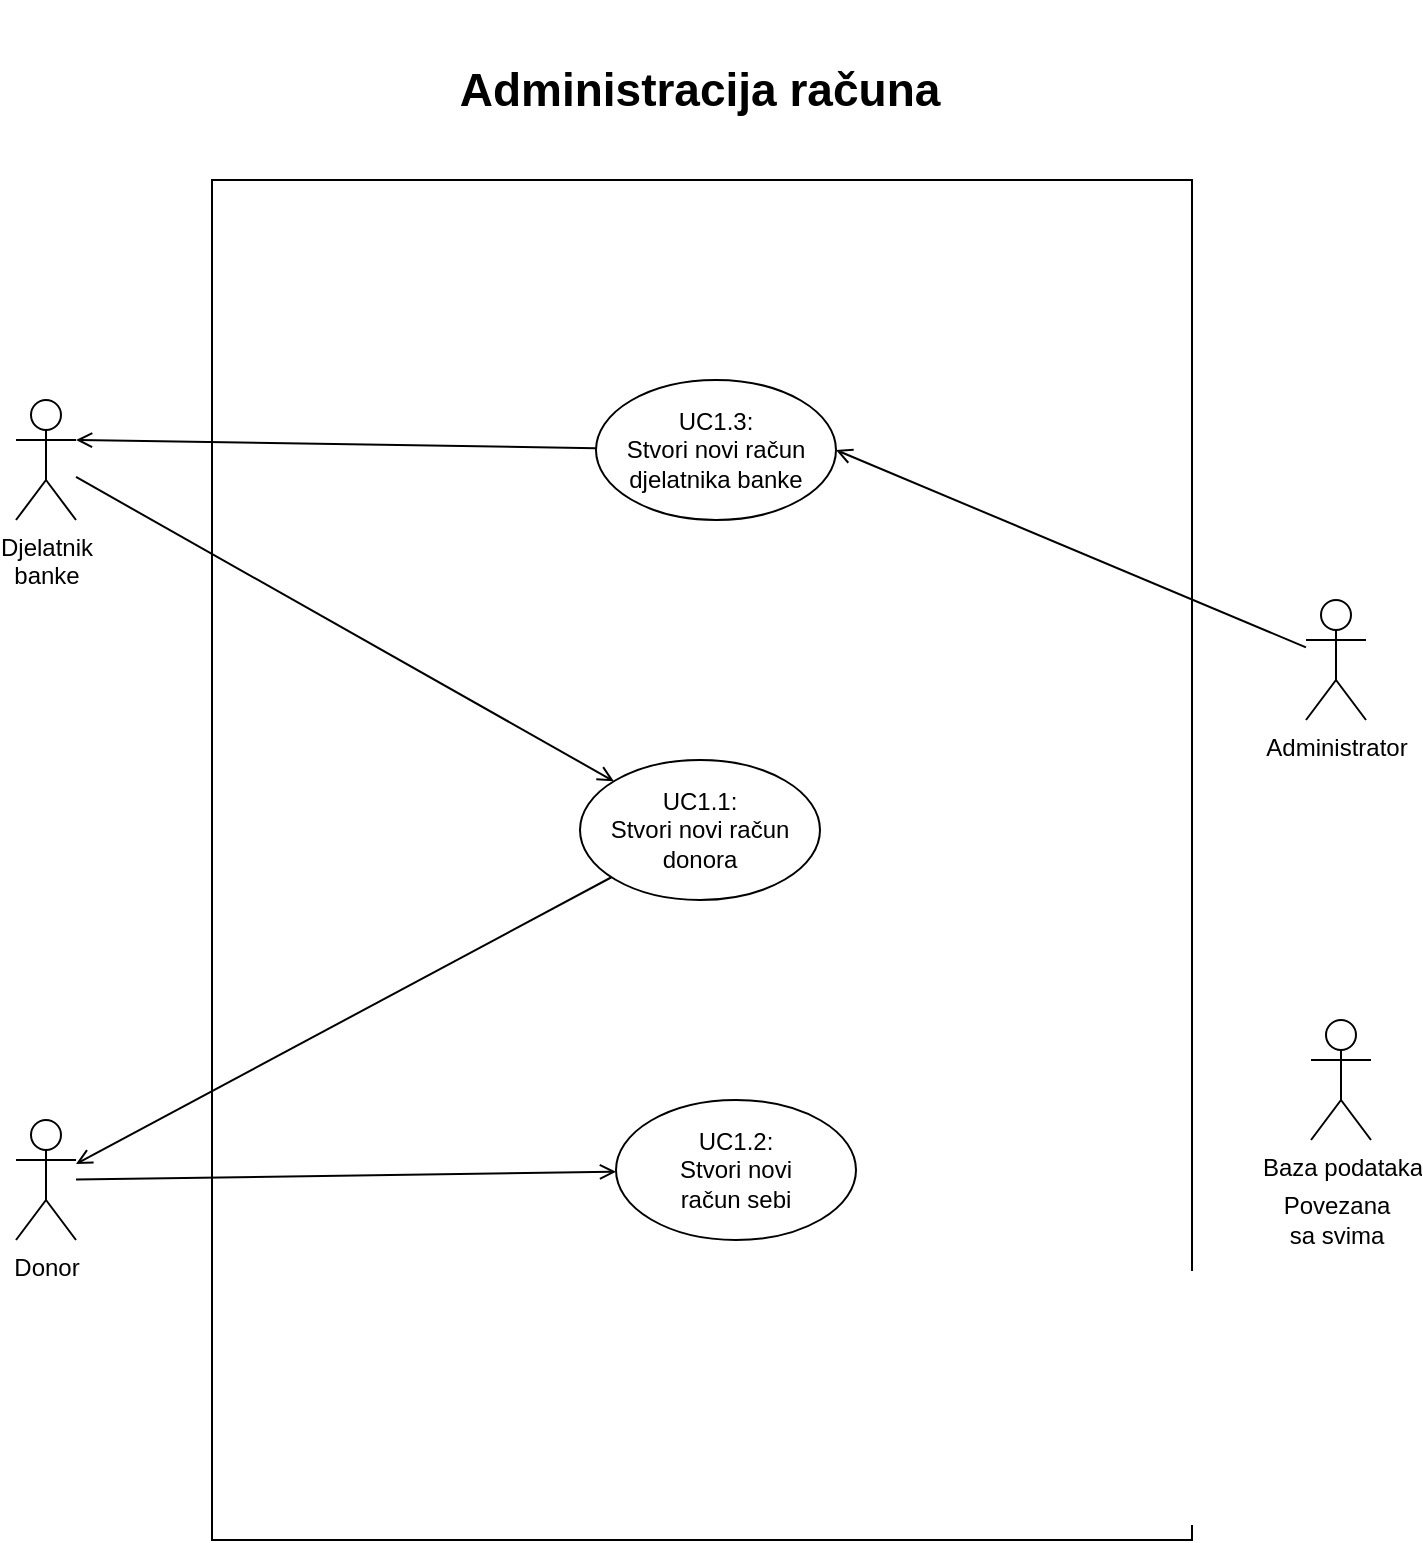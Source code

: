 <mxfile version="13.9.9" type="device" pages="6"><diagram id="UDbmSw3-b7G08Wq9L8JG" name="1 - Administracija računa"><mxGraphModel dx="1086" dy="806" grid="1" gridSize="10" guides="1" tooltips="1" connect="1" arrows="1" fold="1" page="1" pageScale="1" pageWidth="827" pageHeight="1169" math="0" shadow="0"><root><mxCell id="0"/><mxCell id="1" parent="0"/><mxCell id="YLFjxjQVgrT_yQpG1QcT-23" value="" style="rounded=0;whiteSpace=wrap;html=1;" parent="1" vertex="1"><mxGeometry x="168" y="200" width="490" height="680" as="geometry"/></mxCell><mxCell id="YLFjxjQVgrT_yQpG1QcT-1" value="UC1.1:&lt;br&gt;Stvori novi račun donora" style="ellipse;whiteSpace=wrap;html=1;" parent="1" vertex="1"><mxGeometry x="352" y="490" width="120" height="70" as="geometry"/></mxCell><mxCell id="HblXDDCZq3bCFbvhQbTp-3" style="rounded=0;orthogonalLoop=1;jettySize=auto;html=1;entryX=1;entryY=0.5;entryDx=0;entryDy=0;endArrow=open;endFill=0;" parent="1" source="YLFjxjQVgrT_yQpG1QcT-10" target="HblXDDCZq3bCFbvhQbTp-1" edge="1"><mxGeometry relative="1" as="geometry"/></mxCell><object label="Administrator" id="YLFjxjQVgrT_yQpG1QcT-10"><mxCell style="shape=umlActor;verticalLabelPosition=bottom;verticalAlign=top;html=1;outlineConnect=0;" parent="1" vertex="1"><mxGeometry x="715" y="410" width="30" height="60" as="geometry"/></mxCell></object><mxCell id="YLFjxjQVgrT_yQpG1QcT-11" value="Baza podataka" style="shape=umlActor;verticalLabelPosition=bottom;verticalAlign=top;html=1;outlineConnect=0;" parent="1" vertex="1"><mxGeometry x="717.5" y="620" width="30" height="60" as="geometry"/></mxCell><mxCell id="YLFjxjQVgrT_yQpG1QcT-19" style="edgeStyle=none;rounded=0;orthogonalLoop=1;jettySize=auto;html=1;endArrow=open;endFill=0;" parent="1" source="YLFjxjQVgrT_yQpG1QcT-12" target="YLFjxjQVgrT_yQpG1QcT-1" edge="1"><mxGeometry relative="1" as="geometry"/></mxCell><mxCell id="YLFjxjQVgrT_yQpG1QcT-12" value="Djelatnik&lt;br&gt;banke" style="shape=umlActor;verticalLabelPosition=bottom;verticalAlign=top;html=1;outlineConnect=0;" parent="1" vertex="1"><mxGeometry x="70" y="310" width="30" height="60" as="geometry"/></mxCell><mxCell id="iR_H6cXCIBX0SKRppzB8-2" style="rounded=0;orthogonalLoop=1;jettySize=auto;html=1;endArrow=open;endFill=0;" parent="1" source="YLFjxjQVgrT_yQpG1QcT-1" target="YLFjxjQVgrT_yQpG1QcT-13" edge="1"><mxGeometry relative="1" as="geometry"/></mxCell><mxCell id="pMyXDb0sN9H2_X97DN93-1" style="edgeStyle=none;rounded=0;orthogonalLoop=1;jettySize=auto;html=1;endArrow=open;endFill=0;" parent="1" source="YLFjxjQVgrT_yQpG1QcT-13" target="iR_H6cXCIBX0SKRppzB8-6" edge="1"><mxGeometry relative="1" as="geometry"/></mxCell><mxCell id="YLFjxjQVgrT_yQpG1QcT-13" value="Donor" style="shape=umlActor;verticalLabelPosition=bottom;verticalAlign=top;html=1;outlineConnect=0;" parent="1" vertex="1"><mxGeometry x="70" y="670" width="30" height="60" as="geometry"/></mxCell><mxCell id="YLFjxjQVgrT_yQpG1QcT-21" value="Povezana sa svima" style="text;html=1;strokeColor=none;fillColor=none;align=center;verticalAlign=middle;whiteSpace=wrap;rounded=0;" parent="1" vertex="1"><mxGeometry x="697.5" y="710" width="65" height="20" as="geometry"/></mxCell><mxCell id="YLFjxjQVgrT_yQpG1QcT-24" value="Administracija računa" style="text;html=1;strokeColor=none;fillColor=none;align=center;verticalAlign=middle;whiteSpace=wrap;rounded=0;fontSize=23;fontStyle=1" parent="1" vertex="1"><mxGeometry x="276" y="110" width="272" height="90" as="geometry"/></mxCell><mxCell id="iR_H6cXCIBX0SKRppzB8-5" style="edgeStyle=none;rounded=0;orthogonalLoop=1;jettySize=auto;html=1;entryX=1;entryY=0.333;entryDx=0;entryDy=0;entryPerimeter=0;endArrow=open;endFill=0;" parent="1" source="HblXDDCZq3bCFbvhQbTp-1" target="YLFjxjQVgrT_yQpG1QcT-12" edge="1"><mxGeometry relative="1" as="geometry"/></mxCell><mxCell id="HblXDDCZq3bCFbvhQbTp-1" value="UC1.3:&lt;br&gt;Stvori novi račun djelatnika banke" style="ellipse;whiteSpace=wrap;html=1;" parent="1" vertex="1"><mxGeometry x="360" y="300" width="120" height="70" as="geometry"/></mxCell><mxCell id="iR_H6cXCIBX0SKRppzB8-6" value="UC1.2:&lt;br&gt;Stvori novi &lt;br&gt;račun sebi" style="ellipse;whiteSpace=wrap;html=1;" parent="1" vertex="1"><mxGeometry x="370" y="660" width="120" height="70" as="geometry"/></mxCell></root></mxGraphModel></diagram><diagram id="bcS4O8MZPXVW3qVGCRA-" name="2 - aktivacija računa"><mxGraphModel dx="1086" dy="806" grid="1" gridSize="10" guides="1" tooltips="1" connect="1" arrows="1" fold="1" page="1" pageScale="1" pageWidth="827" pageHeight="1169" math="0" shadow="0"><root><mxCell id="l3Jwe67lKNCNDeMZjs4E-0"/><mxCell id="l3Jwe67lKNCNDeMZjs4E-1" parent="l3Jwe67lKNCNDeMZjs4E-0"/><mxCell id="ZmCmNu8PJdAMWARtOQMs-0" value="" style="rounded=0;whiteSpace=wrap;html=1;" parent="l3Jwe67lKNCNDeMZjs4E-1" vertex="1"><mxGeometry x="240" y="200" width="418" height="680" as="geometry"/></mxCell><mxCell id="ZmCmNu8PJdAMWARtOQMs-25" style="edgeStyle=none;rounded=0;jumpStyle=none;orthogonalLoop=1;jettySize=auto;html=1;labelBackgroundColor=none;endArrow=block;endFill=0;fontSize=23;" parent="l3Jwe67lKNCNDeMZjs4E-1" source="ZmCmNu8PJdAMWARtOQMs-3" target="ZmCmNu8PJdAMWARtOQMs-22" edge="1"><mxGeometry relative="1" as="geometry"><mxPoint x="140" y="540" as="targetPoint"/></mxGeometry></mxCell><object label="Administrator" id="ZmCmNu8PJdAMWARtOQMs-3"><mxCell style="shape=umlActor;verticalLabelPosition=bottom;verticalAlign=top;html=1;outlineConnect=0;" parent="l3Jwe67lKNCNDeMZjs4E-1" vertex="1"><mxGeometry x="60" y="700" width="30" height="60" as="geometry"/></mxCell></object><mxCell id="ZmCmNu8PJdAMWARtOQMs-5" value="Baza podataka" style="shape=umlActor;verticalLabelPosition=bottom;verticalAlign=top;html=1;outlineConnect=0;" parent="l3Jwe67lKNCNDeMZjs4E-1" vertex="1"><mxGeometry x="737.5" y="500" width="30" height="60" as="geometry"/></mxCell><mxCell id="ZmCmNu8PJdAMWARtOQMs-27" style="edgeStyle=none;rounded=0;jumpStyle=none;orthogonalLoop=1;jettySize=auto;html=1;labelBackgroundColor=none;endArrow=block;endFill=0;fontSize=23;" parent="l3Jwe67lKNCNDeMZjs4E-1" source="ZmCmNu8PJdAMWARtOQMs-8" target="ZmCmNu8PJdAMWARtOQMs-22" edge="1"><mxGeometry relative="1" as="geometry"/></mxCell><mxCell id="ZmCmNu8PJdAMWARtOQMs-8" value="Donor" style="shape=umlActor;verticalLabelPosition=bottom;verticalAlign=top;html=1;outlineConnect=0;" parent="l3Jwe67lKNCNDeMZjs4E-1" vertex="1"><mxGeometry x="180" y="700" width="30" height="60" as="geometry"/></mxCell><mxCell id="ZmCmNu8PJdAMWARtOQMs-9" value="Povezana sa svima" style="text;html=1;strokeColor=none;fillColor=none;align=center;verticalAlign=middle;whiteSpace=wrap;rounded=0;" parent="l3Jwe67lKNCNDeMZjs4E-1" vertex="1"><mxGeometry x="717.5" y="590" width="65" height="20" as="geometry"/></mxCell><mxCell id="ZmCmNu8PJdAMWARtOQMs-10" value="Proces aktivacije računa" style="text;html=1;strokeColor=none;fillColor=none;align=center;verticalAlign=middle;whiteSpace=wrap;rounded=0;fontSize=23;fontStyle=1" parent="l3Jwe67lKNCNDeMZjs4E-1" vertex="1"><mxGeometry x="313" y="140" width="272" height="60" as="geometry"/></mxCell><mxCell id="ZmCmNu8PJdAMWARtOQMs-11" value="UC3:&lt;br&gt;Aktiviraj svoj &lt;br&gt;račun" style="ellipse;whiteSpace=wrap;html=1;" parent="l3Jwe67lKNCNDeMZjs4E-1" vertex="1"><mxGeometry x="430" y="550" width="120" height="90" as="geometry"/></mxCell><mxCell id="ZmCmNu8PJdAMWARtOQMs-26" style="edgeStyle=none;rounded=0;jumpStyle=none;orthogonalLoop=1;jettySize=auto;html=1;labelBackgroundColor=none;endArrow=block;endFill=0;fontSize=23;" parent="l3Jwe67lKNCNDeMZjs4E-1" source="ZmCmNu8PJdAMWARtOQMs-14" target="ZmCmNu8PJdAMWARtOQMs-22" edge="1"><mxGeometry relative="1" as="geometry"><mxPoint x="160" y="540" as="targetPoint"/></mxGeometry></mxCell><mxCell id="ZmCmNu8PJdAMWARtOQMs-14" value="Djelatnik&lt;br&gt;banke" style="shape=umlActor;verticalLabelPosition=bottom;verticalAlign=top;html=1;outlineConnect=0;" parent="l3Jwe67lKNCNDeMZjs4E-1" vertex="1"><mxGeometry x="120" y="700" width="30" height="60" as="geometry"/></mxCell><mxCell id="ZmCmNu8PJdAMWARtOQMs-15" value="&lt;font style=&quot;font-size: 13px&quot;&gt;&amp;lt;&amp;lt;includes&amp;gt;&amp;gt;&lt;/font&gt;" style="edgeStyle=none;rounded=0;jumpStyle=none;orthogonalLoop=1;jettySize=auto;html=1;labelBackgroundColor=none;endArrow=open;endFill=0;fontSize=23;" parent="l3Jwe67lKNCNDeMZjs4E-1" source="ZmCmNu8PJdAMWARtOQMs-16" target="ZmCmNu8PJdAMWARtOQMs-19" edge="1"><mxGeometry x="-0.064" y="-15" relative="1" as="geometry"><mxPoint as="offset"/></mxGeometry></mxCell><mxCell id="ZmCmNu8PJdAMWARtOQMs-16" value="UC1.x:&lt;br&gt;Stvori novi &lt;br&gt;račun &amp;lt;korisnika&amp;gt;" style="ellipse;whiteSpace=wrap;html=1;" parent="l3Jwe67lKNCNDeMZjs4E-1" vertex="1"><mxGeometry x="276" y="320" width="120" height="90" as="geometry"/></mxCell><mxCell id="ZmCmNu8PJdAMWARtOQMs-19" value="UC2:&lt;br&gt;Pošalji e-mail za aktivaciju" style="ellipse;whiteSpace=wrap;html=1;" parent="l3Jwe67lKNCNDeMZjs4E-1" vertex="1"><mxGeometry x="490" y="340" width="120" height="90" as="geometry"/></mxCell><mxCell id="ZmCmNu8PJdAMWARtOQMs-20" value="" style="curved=1;endArrow=classic;html=1;labelBackgroundColor=none;fontSize=23;exitX=0;exitY=1;exitDx=0;exitDy=0;" parent="l3Jwe67lKNCNDeMZjs4E-1" source="ZmCmNu8PJdAMWARtOQMs-19" target="ZmCmNu8PJdAMWARtOQMs-22" edge="1"><mxGeometry width="50" height="50" relative="1" as="geometry"><mxPoint x="390" y="460" as="sourcePoint"/><mxPoint x="440" y="410" as="targetPoint"/><Array as="points"><mxPoint x="460" y="484"/><mxPoint x="340" y="510"/></Array></mxGeometry></mxCell><mxCell id="ZmCmNu8PJdAMWARtOQMs-28" style="edgeStyle=none;rounded=0;jumpStyle=none;orthogonalLoop=1;jettySize=auto;html=1;entryX=0.192;entryY=0.933;entryDx=0;entryDy=0;entryPerimeter=0;labelBackgroundColor=none;endArrow=open;endFill=0;fontSize=23;" parent="l3Jwe67lKNCNDeMZjs4E-1" source="ZmCmNu8PJdAMWARtOQMs-22" target="ZmCmNu8PJdAMWARtOQMs-16" edge="1"><mxGeometry relative="1" as="geometry"/></mxCell><mxCell id="ZmCmNu8PJdAMWARtOQMs-29" style="edgeStyle=none;rounded=0;jumpStyle=none;orthogonalLoop=1;jettySize=auto;html=1;labelBackgroundColor=none;endArrow=open;endFill=0;fontSize=23;" parent="l3Jwe67lKNCNDeMZjs4E-1" source="ZmCmNu8PJdAMWARtOQMs-22" target="ZmCmNu8PJdAMWARtOQMs-11" edge="1"><mxGeometry relative="1" as="geometry"/></mxCell><mxCell id="pnPrYakvaITdn_AjtbUP-1" style="rounded=0;orthogonalLoop=1;jettySize=auto;html=1;" edge="1" parent="l3Jwe67lKNCNDeMZjs4E-1" source="ZmCmNu8PJdAMWARtOQMs-22" target="pnPrYakvaITdn_AjtbUP-0"><mxGeometry relative="1" as="geometry"/></mxCell><mxCell id="ZmCmNu8PJdAMWARtOQMs-22" value="&lt;font style=&quot;font-size: 12px&quot;&gt;Korisnik sustava&lt;/font&gt;" style="shape=umlActor;verticalLabelPosition=top;verticalAlign=top;html=1;outlineConnect=0;fontSize=23;" parent="l3Jwe67lKNCNDeMZjs4E-1" vertex="1"><mxGeometry x="130" y="450" width="30" height="60" as="geometry"/></mxCell><mxCell id="pnPrYakvaITdn_AjtbUP-0" value="UC3.1:&lt;br&gt;Prijavi se u sustav" style="ellipse;whiteSpace=wrap;html=1;" vertex="1" parent="l3Jwe67lKNCNDeMZjs4E-1"><mxGeometry x="389" y="660" width="120" height="90" as="geometry"/></mxCell></root></mxGraphModel></diagram><diagram name="3 - Uređivanje postojećih računa" id="xQfo5OR8hAxVaL5SMob4"><mxGraphModel dx="1086" dy="806" grid="1" gridSize="10" guides="1" tooltips="1" connect="1" arrows="1" fold="1" page="1" pageScale="1" pageWidth="827" pageHeight="1169" math="0" shadow="0"><root><mxCell id="r4QOouAs3C4zZu1eyraq-0"/><mxCell id="r4QOouAs3C4zZu1eyraq-1" parent="r4QOouAs3C4zZu1eyraq-0"/><mxCell id="r4QOouAs3C4zZu1eyraq-2" value="" style="rounded=0;whiteSpace=wrap;html=1;" parent="r4QOouAs3C4zZu1eyraq-1" vertex="1"><mxGeometry x="168" y="200" width="490" height="680" as="geometry"/></mxCell><mxCell id="r4QOouAs3C4zZu1eyraq-4" value="UC5.3:&lt;br&gt;Deaktiviraj račun" style="ellipse;whiteSpace=wrap;html=1;" parent="r4QOouAs3C4zZu1eyraq-1" vertex="1"><mxGeometry x="520" y="285" width="120" height="80" as="geometry"/></mxCell><mxCell id="r4QOouAs3C4zZu1eyraq-5" style="edgeStyle=none;rounded=0;orthogonalLoop=1;jettySize=auto;html=1;endArrow=open;endFill=0;" parent="r4QOouAs3C4zZu1eyraq-1" source="r4QOouAs3C4zZu1eyraq-6" target="r4QOouAs3C4zZu1eyraq-23" edge="1"><mxGeometry relative="1" as="geometry"><mxPoint x="160" y="680" as="targetPoint"/></mxGeometry></mxCell><mxCell id="r4QOouAs3C4zZu1eyraq-6" value="UC5.1:&lt;br&gt;Uredi zdravstvene, matične i kontakt podatke&lt;br&gt;donora" style="ellipse;whiteSpace=wrap;html=1;" parent="r4QOouAs3C4zZu1eyraq-1" vertex="1"><mxGeometry x="358" y="460" width="144" height="105" as="geometry"/></mxCell><mxCell id="r4QOouAs3C4zZu1eyraq-7" style="rounded=0;orthogonalLoop=1;jettySize=auto;html=1;endArrow=block;endFill=0;" parent="r4QOouAs3C4zZu1eyraq-1" target="r4QOouAs3C4zZu1eyraq-8" edge="1"><mxGeometry relative="1" as="geometry"><mxPoint x="426" y="460" as="sourcePoint"/></mxGeometry></mxCell><mxCell id="r4QOouAs3C4zZu1eyraq-8" value="UC5:&lt;br&gt;Uredi matične i kontakt podatke donora&amp;nbsp;" style="ellipse;whiteSpace=wrap;html=1;" parent="r4QOouAs3C4zZu1eyraq-1" vertex="1"><mxGeometry x="355" y="280" width="140" height="90" as="geometry"/></mxCell><mxCell id="r4QOouAs3C4zZu1eyraq-10" style="edgeStyle=none;rounded=0;orthogonalLoop=1;jettySize=auto;html=1;endArrow=open;endFill=0;" parent="r4QOouAs3C4zZu1eyraq-1" source="r4QOouAs3C4zZu1eyraq-14" target="r4QOouAs3C4zZu1eyraq-4" edge="1"><mxGeometry relative="1" as="geometry"/></mxCell><mxCell id="fjr56W-bqfSSTXvIyDHt-2" style="rounded=0;orthogonalLoop=1;jettySize=auto;html=1;entryX=1;entryY=0;entryDx=0;entryDy=0;" parent="r4QOouAs3C4zZu1eyraq-1" source="r4QOouAs3C4zZu1eyraq-14" target="pDPkC8oqE9ywEfej-nsh-4" edge="1"><mxGeometry relative="1" as="geometry"/></mxCell><mxCell id="fjr56W-bqfSSTXvIyDHt-6" style="edgeStyle=none;rounded=0;orthogonalLoop=1;jettySize=auto;html=1;entryX=1;entryY=0;entryDx=0;entryDy=0;" parent="r4QOouAs3C4zZu1eyraq-1" source="r4QOouAs3C4zZu1eyraq-14" target="fjr56W-bqfSSTXvIyDHt-1" edge="1"><mxGeometry relative="1" as="geometry"/></mxCell><object label="Administrator" id="r4QOouAs3C4zZu1eyraq-14"><mxCell style="shape=umlActor;verticalLabelPosition=bottom;verticalAlign=top;html=1;outlineConnect=0;" parent="r4QOouAs3C4zZu1eyraq-1" vertex="1"><mxGeometry x="732.5" y="470" width="30" height="60" as="geometry"/></mxCell></object><mxCell id="r4QOouAs3C4zZu1eyraq-15" value="Baza podataka" style="shape=umlActor;verticalLabelPosition=bottom;verticalAlign=top;html=1;outlineConnect=0;" parent="r4QOouAs3C4zZu1eyraq-1" vertex="1"><mxGeometry x="735" y="620" width="30" height="60" as="geometry"/></mxCell><mxCell id="r4QOouAs3C4zZu1eyraq-17" style="edgeStyle=none;rounded=0;orthogonalLoop=1;jettySize=auto;html=1;endArrow=open;endFill=0;" parent="r4QOouAs3C4zZu1eyraq-1" source="r4QOouAs3C4zZu1eyraq-19" target="r4QOouAs3C4zZu1eyraq-6" edge="1"><mxGeometry relative="1" as="geometry"/></mxCell><mxCell id="r4QOouAs3C4zZu1eyraq-18" style="edgeStyle=none;rounded=0;orthogonalLoop=1;jettySize=auto;html=1;endArrow=open;endFill=0;" parent="r4QOouAs3C4zZu1eyraq-1" source="r4QOouAs3C4zZu1eyraq-19" target="r4QOouAs3C4zZu1eyraq-31" edge="1"><mxGeometry relative="1" as="geometry"/></mxCell><mxCell id="fjr56W-bqfSSTXvIyDHt-5" style="edgeStyle=none;rounded=0;orthogonalLoop=1;jettySize=auto;html=1;" parent="r4QOouAs3C4zZu1eyraq-1" source="r4QOouAs3C4zZu1eyraq-19" target="fjr56W-bqfSSTXvIyDHt-0" edge="1"><mxGeometry relative="1" as="geometry"><mxPoint x="140" y="807" as="sourcePoint"/></mxGeometry></mxCell><mxCell id="pDPkC8oqE9ywEfej-nsh-2" style="rounded=0;orthogonalLoop=1;jettySize=auto;html=1;" parent="r4QOouAs3C4zZu1eyraq-1" source="r4QOouAs3C4zZu1eyraq-19" target="pDPkC8oqE9ywEfej-nsh-4" edge="1"><mxGeometry relative="1" as="geometry"/></mxCell><mxCell id="r4QOouAs3C4zZu1eyraq-19" value="Djelatnik&lt;br&gt;banke" style="shape=umlActor;verticalLabelPosition=bottom;verticalAlign=top;html=1;outlineConnect=0;" parent="r4QOouAs3C4zZu1eyraq-1" vertex="1"><mxGeometry x="70" y="757.5" width="30" height="60" as="geometry"/></mxCell><mxCell id="r4QOouAs3C4zZu1eyraq-20" style="edgeStyle=none;rounded=0;orthogonalLoop=1;jettySize=auto;html=1;endArrow=open;endFill=0;" parent="r4QOouAs3C4zZu1eyraq-1" source="r4QOouAs3C4zZu1eyraq-23" target="r4QOouAs3C4zZu1eyraq-8" edge="1"><mxGeometry relative="1" as="geometry"/></mxCell><mxCell id="pDPkC8oqE9ywEfej-nsh-0" style="rounded=0;orthogonalLoop=1;jettySize=auto;html=1;" parent="r4QOouAs3C4zZu1eyraq-1" source="r4QOouAs3C4zZu1eyraq-23" target="fjr56W-bqfSSTXvIyDHt-0" edge="1"><mxGeometry relative="1" as="geometry"/></mxCell><mxCell id="r4QOouAs3C4zZu1eyraq-23" value="Donor" style="shape=umlActor;verticalLabelPosition=bottom;verticalAlign=top;html=1;outlineConnect=0;" parent="r4QOouAs3C4zZu1eyraq-1" vertex="1"><mxGeometry x="70" y="280" width="30" height="60" as="geometry"/></mxCell><mxCell id="r4QOouAs3C4zZu1eyraq-24" value="Povezana sa svima" style="text;html=1;strokeColor=none;fillColor=none;align=center;verticalAlign=middle;whiteSpace=wrap;rounded=0;" parent="r4QOouAs3C4zZu1eyraq-1" vertex="1"><mxGeometry x="715" y="710" width="65" height="20" as="geometry"/></mxCell><mxCell id="r4QOouAs3C4zZu1eyraq-25" value="Pregled i uređivanje postojećih računa" style="text;html=1;strokeColor=none;fillColor=none;align=center;verticalAlign=middle;whiteSpace=wrap;rounded=0;fontSize=23;fontStyle=1" parent="r4QOouAs3C4zZu1eyraq-1" vertex="1"><mxGeometry x="276" y="110" width="272" height="90" as="geometry"/></mxCell><mxCell id="r4QOouAs3C4zZu1eyraq-31" value="UC5.2:&lt;br&gt;Uredi podatke djelatnika banke" style="ellipse;whiteSpace=wrap;html=1;" parent="r4QOouAs3C4zZu1eyraq-1" vertex="1"><mxGeometry x="365" y="745" width="120" height="85" as="geometry"/></mxCell><mxCell id="fjr56W-bqfSSTXvIyDHt-0" value="UC 4:&lt;br&gt;Pregledaj svoje podatke" style="ellipse;whiteSpace=wrap;html=1;" parent="r4QOouAs3C4zZu1eyraq-1" vertex="1"><mxGeometry x="210" y="460" width="120" height="105" as="geometry"/></mxCell><mxCell id="fjr56W-bqfSSTXvIyDHt-1" value="UC 4.2:&lt;br&gt;Pronađi i pregledaj podatke djelatnika banke" style="ellipse;whiteSpace=wrap;html=1;" parent="r4QOouAs3C4zZu1eyraq-1" vertex="1"><mxGeometry x="520" y="605" width="130" height="100" as="geometry"/></mxCell><mxCell id="pDPkC8oqE9ywEfej-nsh-4" value="UC 4.1:&lt;br&gt;Pronađi i pregledaj podatke donora" style="ellipse;whiteSpace=wrap;html=1;" parent="r4QOouAs3C4zZu1eyraq-1" vertex="1"><mxGeometry x="360" y="610" width="130" height="90" as="geometry"/></mxCell></root></mxGraphModel></diagram><diagram id="PM3gXR4Rx0EnqRNr1smH" name="4 - Proces doniranja"><mxGraphModel dx="1086" dy="806" grid="1" gridSize="10" guides="1" tooltips="1" connect="1" arrows="1" fold="1" page="1" pageScale="1" pageWidth="827" pageHeight="1169" math="0" shadow="0"><root><mxCell id="unJ25YsaEt9cxv-j1CBF-0"/><mxCell id="unJ25YsaEt9cxv-j1CBF-1" parent="unJ25YsaEt9cxv-j1CBF-0"/><mxCell id="QkFvE7-OEri20Eeh2vXk-0" value="" style="rounded=0;whiteSpace=wrap;html=1;" parent="unJ25YsaEt9cxv-j1CBF-1" vertex="1"><mxGeometry x="168" y="200" width="490" height="680" as="geometry"/></mxCell><mxCell id="QkFvE7-OEri20Eeh2vXk-19" style="edgeStyle=none;rounded=0;orthogonalLoop=1;jettySize=auto;html=1;entryX=0;entryY=0.333;entryDx=0;entryDy=0;entryPerimeter=0;endArrow=open;endFill=0;fontSize=23;exitX=1;exitY=1;exitDx=0;exitDy=0;" parent="unJ25YsaEt9cxv-j1CBF-1" source="s_YHTH5U3iRiAkAEmx1x-0" target="QkFvE7-OEri20Eeh2vXk-15" edge="1"><mxGeometry relative="1" as="geometry"/></mxCell><mxCell id="QkFvE7-OEri20Eeh2vXk-21" style="edgeStyle=none;rounded=0;orthogonalLoop=1;jettySize=auto;html=1;endArrow=open;endFill=0;fontSize=23;" parent="unJ25YsaEt9cxv-j1CBF-1" source="QkFvE7-OEri20Eeh2vXk-3" target="QkFvE7-OEri20Eeh2vXk-15" edge="1"><mxGeometry relative="1" as="geometry"/></mxCell><mxCell id="QkFvE7-OEri20Eeh2vXk-3" value="UC5.1:&lt;br&gt;Uredi zdravstvene, matične i kontakt podatke&lt;br&gt;donora" style="ellipse;whiteSpace=wrap;html=1;" parent="unJ25YsaEt9cxv-j1CBF-1" vertex="1"><mxGeometry x="345" y="400" width="170" height="90" as="geometry"/></mxCell><mxCell id="QkFvE7-OEri20Eeh2vXk-10" style="edgeStyle=none;rounded=0;orthogonalLoop=1;jettySize=auto;html=1;endArrow=open;endFill=0;entryX=0;entryY=1;entryDx=0;entryDy=0;" parent="unJ25YsaEt9cxv-j1CBF-1" source="QkFvE7-OEri20Eeh2vXk-12" target="s_YHTH5U3iRiAkAEmx1x-0" edge="1"><mxGeometry relative="1" as="geometry"/></mxCell><mxCell id="QkFvE7-OEri20Eeh2vXk-11" style="edgeStyle=none;rounded=0;orthogonalLoop=1;jettySize=auto;html=1;endArrow=open;endFill=0;" parent="unJ25YsaEt9cxv-j1CBF-1" source="QkFvE7-OEri20Eeh2vXk-12" target="QkFvE7-OEri20Eeh2vXk-3" edge="1"><mxGeometry relative="1" as="geometry"/></mxCell><mxCell id="egzjOSCWWUpPTWnvytbp-1" style="edgeStyle=none;rounded=0;orthogonalLoop=1;jettySize=auto;html=1;endArrow=open;endFill=0;fontSize=23;" parent="unJ25YsaEt9cxv-j1CBF-1" source="QkFvE7-OEri20Eeh2vXk-12" target="QkFvE7-OEri20Eeh2vXk-22" edge="1"><mxGeometry relative="1" as="geometry"/></mxCell><mxCell id="QkFvE7-OEri20Eeh2vXk-12" value="Djelatnik &lt;br&gt;banke" style="shape=umlActor;verticalLabelPosition=bottom;verticalAlign=top;html=1;outlineConnect=0;" parent="unJ25YsaEt9cxv-j1CBF-1" vertex="1"><mxGeometry x="60" y="535" width="30" height="60" as="geometry"/></mxCell><mxCell id="QkFvE7-OEri20Eeh2vXk-15" value="Donor" style="shape=umlActor;verticalLabelPosition=bottom;verticalAlign=top;html=1;outlineConnect=0;" parent="unJ25YsaEt9cxv-j1CBF-1" vertex="1"><mxGeometry x="720" y="535" width="30" height="60" as="geometry"/></mxCell><mxCell id="QkFvE7-OEri20Eeh2vXk-18" value="Proces doniranja" style="text;html=1;strokeColor=none;fillColor=none;align=center;verticalAlign=middle;whiteSpace=wrap;rounded=0;fontSize=23;fontStyle=1" parent="unJ25YsaEt9cxv-j1CBF-1" vertex="1"><mxGeometry x="276" y="110" width="272" height="90" as="geometry"/></mxCell><mxCell id="QkFvE7-OEri20Eeh2vXk-22" value="UC6:&lt;br&gt;Stvori pokušaj doniranja" style="ellipse;whiteSpace=wrap;html=1;" parent="unJ25YsaEt9cxv-j1CBF-1" vertex="1"><mxGeometry x="380" y="585" width="120" height="90" as="geometry"/></mxCell><mxCell id="egzjOSCWWUpPTWnvytbp-0" style="edgeStyle=none;rounded=0;orthogonalLoop=1;jettySize=auto;html=1;endArrow=open;endFill=0;fontSize=23;exitX=1;exitY=0.5;exitDx=0;exitDy=0;" parent="unJ25YsaEt9cxv-j1CBF-1" source="QkFvE7-OEri20Eeh2vXk-22" target="QkFvE7-OEri20Eeh2vXk-15" edge="1"><mxGeometry relative="1" as="geometry"><mxPoint x="594.789" y="600.057" as="sourcePoint"/></mxGeometry></mxCell><mxCell id="6YZUiDJE9QsVl-nPgjBZ-0" value="Baza podataka" style="shape=umlActor;verticalLabelPosition=bottom;verticalAlign=top;html=1;outlineConnect=0;" parent="unJ25YsaEt9cxv-j1CBF-1" vertex="1"><mxGeometry x="730" y="700" width="30" height="60" as="geometry"/></mxCell><mxCell id="6YZUiDJE9QsVl-nPgjBZ-1" value="Povezana sa svima" style="text;html=1;strokeColor=none;fillColor=none;align=center;verticalAlign=middle;whiteSpace=wrap;rounded=0;" parent="unJ25YsaEt9cxv-j1CBF-1" vertex="1"><mxGeometry x="710" y="790" width="65" height="20" as="geometry"/></mxCell><mxCell id="s_YHTH5U3iRiAkAEmx1x-0" value="UC1.1:&lt;br&gt;Stvori novi račun donora" style="ellipse;whiteSpace=wrap;html=1;" parent="unJ25YsaEt9cxv-j1CBF-1" vertex="1"><mxGeometry x="370" y="240" width="120" height="70" as="geometry"/></mxCell><mxCell id="FKb2E0FGhEwx5WbuDoB2-2" style="edgeStyle=none;rounded=0;orthogonalLoop=1;jettySize=auto;html=1;endArrow=open;endFill=0;" parent="unJ25YsaEt9cxv-j1CBF-1" source="FKb2E0FGhEwx5WbuDoB2-0" target="QkFvE7-OEri20Eeh2vXk-12" edge="1"><mxGeometry relative="1" as="geometry"/></mxCell><mxCell id="FKb2E0FGhEwx5WbuDoB2-0" value="UC 14:&lt;br&gt;Izdaj upozorenje o prekoračenju optimalne granice" style="ellipse;whiteSpace=wrap;html=1;" parent="unJ25YsaEt9cxv-j1CBF-1" vertex="1"><mxGeometry x="240" y="760" width="120" height="90" as="geometry"/></mxCell><mxCell id="FKb2E0FGhEwx5WbuDoB2-1" value="&lt;font style=&quot;font-size: 13px&quot;&gt;&amp;lt;&amp;lt;extends&amp;gt;&amp;gt;&lt;/font&gt;" style="edgeStyle=none;rounded=0;orthogonalLoop=1;jettySize=auto;html=1;endArrow=open;endFill=0;fontSize=23;jumpStyle=none;labelBackgroundColor=none;exitX=1;exitY=0;exitDx=0;exitDy=0;" parent="unJ25YsaEt9cxv-j1CBF-1" source="FKb2E0FGhEwx5WbuDoB2-0" target="QkFvE7-OEri20Eeh2vXk-22" edge="1"><mxGeometry x="0.025" y="-12" relative="1" as="geometry"><mxPoint as="offset"/><mxPoint x="564" y="983.38" as="sourcePoint"/><mxPoint x="494" y="720" as="targetPoint"/></mxGeometry></mxCell></root></mxGraphModel></diagram><diagram id="dkprKJiYCUZaGu7jUt1Z" name="5 - javni web i mogućnosti nakon prijave"><mxGraphModel dx="1086" dy="806" grid="1" gridSize="10" guides="1" tooltips="1" connect="1" arrows="1" fold="1" page="1" pageScale="1" pageWidth="827" pageHeight="1169" math="0" shadow="0"><root><mxCell id="KatLnS1vBae2M_We8iUs-0"/><mxCell id="KatLnS1vBae2M_We8iUs-1" parent="KatLnS1vBae2M_We8iUs-0"/><mxCell id="KatLnS1vBae2M_We8iUs-2" value="" style="rounded=0;whiteSpace=wrap;html=1;" parent="KatLnS1vBae2M_We8iUs-1" vertex="1"><mxGeometry x="168" y="200" width="490" height="680" as="geometry"/></mxCell><mxCell id="KatLnS1vBae2M_We8iUs-3" value="UC9:&lt;br&gt;Definiraj optimalne granice zaliha krvi" style="ellipse;whiteSpace=wrap;html=1;" parent="KatLnS1vBae2M_We8iUs-1" vertex="1"><mxGeometry x="280" y="435" width="120" height="90" as="geometry"/></mxCell><mxCell id="dCj8r0inyh1Lml9PF3wX-6" style="edgeStyle=none;rounded=0;orthogonalLoop=1;jettySize=auto;html=1;endArrow=open;endFill=0;fontSize=23;" parent="KatLnS1vBae2M_We8iUs-1" source="KatLnS1vBae2M_We8iUs-4" target="xyKuji14VcuLLba58UJv-1" edge="1"><mxGeometry relative="1" as="geometry"/></mxCell><mxCell id="KatLnS1vBae2M_We8iUs-4" value="UC7:&lt;br&gt;Pregledaj zalihe svih krvnih grupa" style="ellipse;whiteSpace=wrap;html=1;" parent="KatLnS1vBae2M_We8iUs-1" vertex="1"><mxGeometry x="400" y="220" width="120" height="90" as="geometry"/></mxCell><mxCell id="dCj8r0inyh1Lml9PF3wX-7" style="edgeStyle=none;rounded=0;orthogonalLoop=1;jettySize=auto;html=1;endArrow=open;endFill=0;fontSize=23;" parent="KatLnS1vBae2M_We8iUs-1" source="KatLnS1vBae2M_We8iUs-10" target="KatLnS1vBae2M_We8iUs-3" edge="1"><mxGeometry relative="1" as="geometry"/></mxCell><mxCell id="8Z27Jn0w3EdOl-7WRDZ--0" style="edgeStyle=none;rounded=0;orthogonalLoop=1;jettySize=auto;html=1;endArrow=block;endFill=0;entryX=0.75;entryY=1;entryDx=0;entryDy=0;entryPerimeter=0;" parent="KatLnS1vBae2M_We8iUs-1" source="KatLnS1vBae2M_We8iUs-10" target="xyKuji14VcuLLba58UJv-1" edge="1"><mxGeometry relative="1" as="geometry"><mxPoint x="122.5" y="430" as="targetPoint"/></mxGeometry></mxCell><object label="Administrator" id="KatLnS1vBae2M_We8iUs-10"><mxCell style="shape=umlActor;verticalLabelPosition=bottom;verticalAlign=top;html=1;outlineConnect=0;" parent="KatLnS1vBae2M_We8iUs-1" vertex="1"><mxGeometry x="130" y="450" width="30" height="60" as="geometry"/></mxCell></object><mxCell id="KatLnS1vBae2M_We8iUs-11" value="Baza podataka" style="shape=umlActor;verticalLabelPosition=bottom;verticalAlign=top;html=1;outlineConnect=0;" parent="KatLnS1vBae2M_We8iUs-1" vertex="1"><mxGeometry x="730" y="425" width="30" height="60" as="geometry"/></mxCell><mxCell id="dCj8r0inyh1Lml9PF3wX-3" style="edgeStyle=none;rounded=0;orthogonalLoop=1;jettySize=auto;html=1;endArrow=open;endFill=0;fontSize=23;" parent="KatLnS1vBae2M_We8iUs-1" source="KatLnS1vBae2M_We8iUs-17" target="0-VD11p0P3Yj155Jg55M-1" edge="1"><mxGeometry relative="1" as="geometry"/></mxCell><mxCell id="dCj8r0inyh1Lml9PF3wX-10" style="edgeStyle=none;rounded=0;jumpStyle=none;orthogonalLoop=1;jettySize=auto;html=1;endArrow=block;endFill=0;fontSize=23;" parent="KatLnS1vBae2M_We8iUs-1" source="KatLnS1vBae2M_We8iUs-17" edge="1"><mxGeometry relative="1" as="geometry"><mxPoint x="100" y="304" as="targetPoint"/></mxGeometry></mxCell><mxCell id="KatLnS1vBae2M_We8iUs-17" value="Donor" style="shape=umlActor;verticalLabelPosition=bottom;verticalAlign=top;html=1;outlineConnect=0;" parent="KatLnS1vBae2M_We8iUs-1" vertex="1"><mxGeometry x="20" y="770" width="30" height="60" as="geometry"/></mxCell><mxCell id="KatLnS1vBae2M_We8iUs-18" value="Povezana sa svima" style="text;html=1;strokeColor=none;fillColor=none;align=center;verticalAlign=middle;whiteSpace=wrap;rounded=0;" parent="KatLnS1vBae2M_We8iUs-1" vertex="1"><mxGeometry x="710" y="515" width="65" height="20" as="geometry"/></mxCell><mxCell id="KatLnS1vBae2M_We8iUs-20" value="Javni web i mogućnosti nakon prijave" style="text;html=1;strokeColor=none;fillColor=none;align=center;verticalAlign=middle;whiteSpace=wrap;rounded=0;fontSize=23;fontStyle=1" parent="KatLnS1vBae2M_We8iUs-1" vertex="1"><mxGeometry x="276" y="110" width="272" height="90" as="geometry"/></mxCell><mxCell id="dCj8r0inyh1Lml9PF3wX-4" style="edgeStyle=none;rounded=0;orthogonalLoop=1;jettySize=auto;html=1;endArrow=open;endFill=0;fontSize=23;" parent="KatLnS1vBae2M_We8iUs-1" source="rHNImuTdc40IMD90GvBG-0" target="KatLnS1vBae2M_We8iUs-17" edge="1"><mxGeometry relative="1" as="geometry"/></mxCell><mxCell id="rHNImuTdc40IMD90GvBG-0" value="UC10:&lt;br&gt;Ispiši poruku o stanju zalihe krvne grupe donora" style="ellipse;whiteSpace=wrap;html=1;" parent="KatLnS1vBae2M_We8iUs-1" vertex="1"><mxGeometry x="360" y="755" width="120" height="90" as="geometry"/></mxCell><mxCell id="0-VD11p0P3Yj155Jg55M-1" value="UC11:&lt;br&gt;Pregledaj povijest pokušaja doniranja" style="ellipse;whiteSpace=wrap;html=1;" parent="KatLnS1vBae2M_We8iUs-1" vertex="1"><mxGeometry x="260" y="630" width="120" height="90" as="geometry"/></mxCell><mxCell id="dCj8r0inyh1Lml9PF3wX-8" value="&lt;font style=&quot;font-size: 13px&quot;&gt;&amp;lt;&amp;lt;extends&amp;gt;&amp;gt;&lt;/font&gt;" style="edgeStyle=none;rounded=0;orthogonalLoop=1;jettySize=auto;html=1;entryX=1;entryY=0.5;entryDx=0;entryDy=0;endArrow=open;endFill=0;fontSize=23;jumpStyle=none;labelBackgroundColor=none;" parent="KatLnS1vBae2M_We8iUs-1" source="dCj8r0inyh1Lml9PF3wX-0" target="0-VD11p0P3Yj155Jg55M-1" edge="1"><mxGeometry x="0.025" y="-12" relative="1" as="geometry"><mxPoint as="offset"/></mxGeometry></mxCell><mxCell id="dCj8r0inyh1Lml9PF3wX-0" value="UC12:&lt;br&gt;Preuzmi PDF potvrdu" style="ellipse;whiteSpace=wrap;html=1;" parent="KatLnS1vBae2M_We8iUs-1" vertex="1"><mxGeometry x="495" y="635" width="110" height="80" as="geometry"/></mxCell><mxCell id="dCj8r0inyh1Lml9PF3wX-9" style="edgeStyle=none;rounded=0;jumpStyle=none;orthogonalLoop=1;jettySize=auto;html=1;endArrow=block;endFill=0;fontSize=23;" parent="KatLnS1vBae2M_We8iUs-1" source="dCj8r0inyh1Lml9PF3wX-1" target="xyKuji14VcuLLba58UJv-1" edge="1"><mxGeometry relative="1" as="geometry"><mxPoint x="112.692" y="430" as="targetPoint"/></mxGeometry></mxCell><mxCell id="Yn4aXZFrTZ2CTol-vIRy-0" style="edgeStyle=none;rounded=0;orthogonalLoop=1;jettySize=auto;html=1;startArrow=none;startFill=0;endArrow=open;endFill=0;" parent="KatLnS1vBae2M_We8iUs-1" source="dCj8r0inyh1Lml9PF3wX-1" target="0-VD11p0P3Yj155Jg55M-1" edge="1"><mxGeometry relative="1" as="geometry"/></mxCell><mxCell id="dCj8r0inyh1Lml9PF3wX-1" value="Djelatnik&lt;br&gt;banke" style="shape=umlActor;verticalLabelPosition=bottom;verticalAlign=top;html=1;outlineConnect=0;" parent="KatLnS1vBae2M_We8iUs-1" vertex="1"><mxGeometry x="80" y="630" width="30" height="60" as="geometry"/></mxCell><mxCell id="cVGD7hV-f4QgbS4NSaty-3" style="edgeStyle=none;rounded=0;orthogonalLoop=1;jettySize=auto;html=1;endArrow=open;endFill=0;" parent="KatLnS1vBae2M_We8iUs-1" source="cVGD7hV-f4QgbS4NSaty-0" target="dCj8r0inyh1Lml9PF3wX-1" edge="1"><mxGeometry relative="1" as="geometry"/></mxCell><mxCell id="cVGD7hV-f4QgbS4NSaty-0" value="UC 14:&lt;br&gt;Izdaj upozorenje o prekoračenju optimalne granice" style="ellipse;whiteSpace=wrap;html=1;" parent="KatLnS1vBae2M_We8iUs-1" vertex="1"><mxGeometry x="490" y="450" width="120" height="90" as="geometry"/></mxCell><mxCell id="cVGD7hV-f4QgbS4NSaty-1" value="&lt;font style=&quot;font-size: 13px&quot;&gt;&amp;lt;&amp;lt;extends&amp;gt;&amp;gt;&lt;/font&gt;" style="edgeStyle=none;rounded=0;orthogonalLoop=1;jettySize=auto;html=1;endArrow=open;endFill=0;fontSize=23;jumpStyle=none;labelBackgroundColor=none;exitX=0.025;exitY=0.3;exitDx=0;exitDy=0;exitPerimeter=0;" parent="KatLnS1vBae2M_We8iUs-1" source="cVGD7hV-f4QgbS4NSaty-0" target="KatLnS1vBae2M_We8iUs-3" edge="1"><mxGeometry x="-0.34" y="-18" relative="1" as="geometry"><mxPoint y="-1" as="offset"/><mxPoint x="460" y="460" as="sourcePoint"/><mxPoint x="345.24" y="371.62" as="targetPoint"/><Array as="points"/></mxGeometry></mxCell><mxCell id="xyKuji14VcuLLba58UJv-1" value="Korisnik&lt;br&gt;interneta" style="shape=umlActor;verticalLabelPosition=top;verticalAlign=top;html=1;outlineConnect=0;spacingTop=15;" parent="KatLnS1vBae2M_We8iUs-1" vertex="1"><mxGeometry x="100" y="240" width="30" height="60" as="geometry"/></mxCell></root></mxGraphModel></diagram><diagram id="s8fo3fmLO6iAIPCkpetk" name="6 - potrošnja krvi i obavijesti"><mxGraphModel dx="1086" dy="806" grid="1" gridSize="10" guides="1" tooltips="1" connect="1" arrows="1" fold="1" page="1" pageScale="1" pageWidth="827" pageHeight="1169" math="0" shadow="0"><root><mxCell id="tiEof8a4iyuTL1THkYtD-0"/><mxCell id="tiEof8a4iyuTL1THkYtD-1" parent="tiEof8a4iyuTL1THkYtD-0"/><mxCell id="mNaIdPLzuTX4K8Ge76vD-0" value="" style="rounded=0;whiteSpace=wrap;html=1;" parent="tiEof8a4iyuTL1THkYtD-1" vertex="1"><mxGeometry x="169" y="220" width="490" height="680" as="geometry"/></mxCell><mxCell id="mNaIdPLzuTX4K8Ge76vD-4" value="Baza podataka" style="shape=umlActor;verticalLabelPosition=bottom;verticalAlign=top;html=1;outlineConnect=0;" parent="tiEof8a4iyuTL1THkYtD-1" vertex="1"><mxGeometry x="737.5" y="500" width="30" height="60" as="geometry"/></mxCell><mxCell id="mNaIdPLzuTX4K8Ge76vD-7" value="Donor" style="shape=umlActor;verticalLabelPosition=bottom;verticalAlign=top;html=1;outlineConnect=0;" parent="tiEof8a4iyuTL1THkYtD-1" vertex="1"><mxGeometry x="70" y="610" width="30" height="60" as="geometry"/></mxCell><mxCell id="mNaIdPLzuTX4K8Ge76vD-9" value="Potrošnja krvi i povezane obavijesti" style="text;html=1;strokeColor=none;fillColor=none;align=center;verticalAlign=middle;whiteSpace=wrap;rounded=0;fontSize=23;fontStyle=1" parent="tiEof8a4iyuTL1THkYtD-1" vertex="1"><mxGeometry x="278" y="140" width="272" height="60" as="geometry"/></mxCell><mxCell id="mNaIdPLzuTX4K8Ge76vD-20" style="edgeStyle=none;rounded=0;jumpStyle=none;orthogonalLoop=1;jettySize=auto;html=1;entryX=0;entryY=0.5;entryDx=0;entryDy=0;labelBackgroundColor=none;endArrow=open;endFill=0;fontSize=23;" parent="tiEof8a4iyuTL1THkYtD-1" source="mNaIdPLzuTX4K8Ge76vD-13" target="mNaIdPLzuTX4K8Ge76vD-15" edge="1"><mxGeometry relative="1" as="geometry"/></mxCell><mxCell id="mNaIdPLzuTX4K8Ge76vD-13" value="Djelatnik&lt;br&gt;banke" style="shape=umlActor;verticalLabelPosition=bottom;verticalAlign=top;html=1;outlineConnect=0;" parent="tiEof8a4iyuTL1THkYtD-1" vertex="1"><mxGeometry x="90" y="310" width="30" height="60" as="geometry"/></mxCell><mxCell id="mNaIdPLzuTX4K8Ge76vD-15" value="UC13:&lt;br&gt;Evidentiraj slanje krvi u bolnicu" style="ellipse;whiteSpace=wrap;html=1;" parent="tiEof8a4iyuTL1THkYtD-1" vertex="1"><mxGeometry x="354" y="280" width="120" height="90" as="geometry"/></mxCell><mxCell id="mNaIdPLzuTX4K8Ge76vD-23" style="edgeStyle=none;rounded=0;jumpStyle=none;orthogonalLoop=1;jettySize=auto;html=1;labelBackgroundColor=none;endArrow=open;endFill=0;fontSize=23;" parent="tiEof8a4iyuTL1THkYtD-1" source="mNaIdPLzuTX4K8Ge76vD-17" target="mNaIdPLzuTX4K8Ge76vD-13" edge="1"><mxGeometry relative="1" as="geometry"/></mxCell><mxCell id="mNaIdPLzuTX4K8Ge76vD-24" style="edgeStyle=none;rounded=0;jumpStyle=none;orthogonalLoop=1;jettySize=auto;html=1;labelBackgroundColor=none;endArrow=open;endFill=0;fontSize=23;" parent="tiEof8a4iyuTL1THkYtD-1" source="mNaIdPLzuTX4K8Ge76vD-17" target="mNaIdPLzuTX4K8Ge76vD-7" edge="1"><mxGeometry relative="1" as="geometry"><mxPoint x="120" y="640" as="targetPoint"/></mxGeometry></mxCell><mxCell id="mNaIdPLzuTX4K8Ge76vD-17" value="UC 14:&lt;br&gt;Izdaj upozorenje o prekoračenju optimalne granice" style="ellipse;whiteSpace=wrap;html=1;" parent="tiEof8a4iyuTL1THkYtD-1" vertex="1"><mxGeometry x="370" y="470" width="120" height="90" as="geometry"/></mxCell><mxCell id="mNaIdPLzuTX4K8Ge76vD-25" style="edgeStyle=none;rounded=0;jumpStyle=none;orthogonalLoop=1;jettySize=auto;html=1;labelBackgroundColor=none;endArrow=open;endFill=0;fontSize=23;" parent="tiEof8a4iyuTL1THkYtD-1" source="mNaIdPLzuTX4K8Ge76vD-19" target="mNaIdPLzuTX4K8Ge76vD-7" edge="1"><mxGeometry relative="1" as="geometry"/></mxCell><mxCell id="mNaIdPLzuTX4K8Ge76vD-19" value="UC 15:&lt;br&gt;Izdaj obavijest o isteku perioda nemogućnosti doniranja" style="ellipse;whiteSpace=wrap;html=1;" parent="tiEof8a4iyuTL1THkYtD-1" vertex="1"><mxGeometry x="390" y="660" width="150" height="110" as="geometry"/></mxCell><mxCell id="gNKx_KXjg5ttSou4_HGQ-0" value="&lt;font style=&quot;font-size: 13px&quot;&gt;&amp;lt;&amp;lt;extends&amp;gt;&amp;gt;&lt;/font&gt;" style="edgeStyle=none;rounded=0;orthogonalLoop=1;jettySize=auto;html=1;entryX=0.577;entryY=1.018;entryDx=0;entryDy=0;endArrow=open;endFill=0;fontSize=23;jumpStyle=none;labelBackgroundColor=none;entryPerimeter=0;exitX=0.5;exitY=0;exitDx=0;exitDy=0;" parent="tiEof8a4iyuTL1THkYtD-1" source="mNaIdPLzuTX4K8Ge76vD-17" target="mNaIdPLzuTX4K8Ge76vD-15" edge="1"><mxGeometry x="0.025" y="-12" relative="1" as="geometry"><mxPoint as="offset"/><mxPoint x="520" y="685" as="sourcePoint"/><mxPoint x="410" y="685" as="targetPoint"/></mxGeometry></mxCell><mxCell id="TXsCBgygvytnh9sWqVd7-0" value="Povezana sa svima" style="text;html=1;strokeColor=none;fillColor=none;align=center;verticalAlign=middle;whiteSpace=wrap;rounded=0;" vertex="1" parent="tiEof8a4iyuTL1THkYtD-1"><mxGeometry x="720" y="590" width="65" height="20" as="geometry"/></mxCell></root></mxGraphModel></diagram></mxfile>